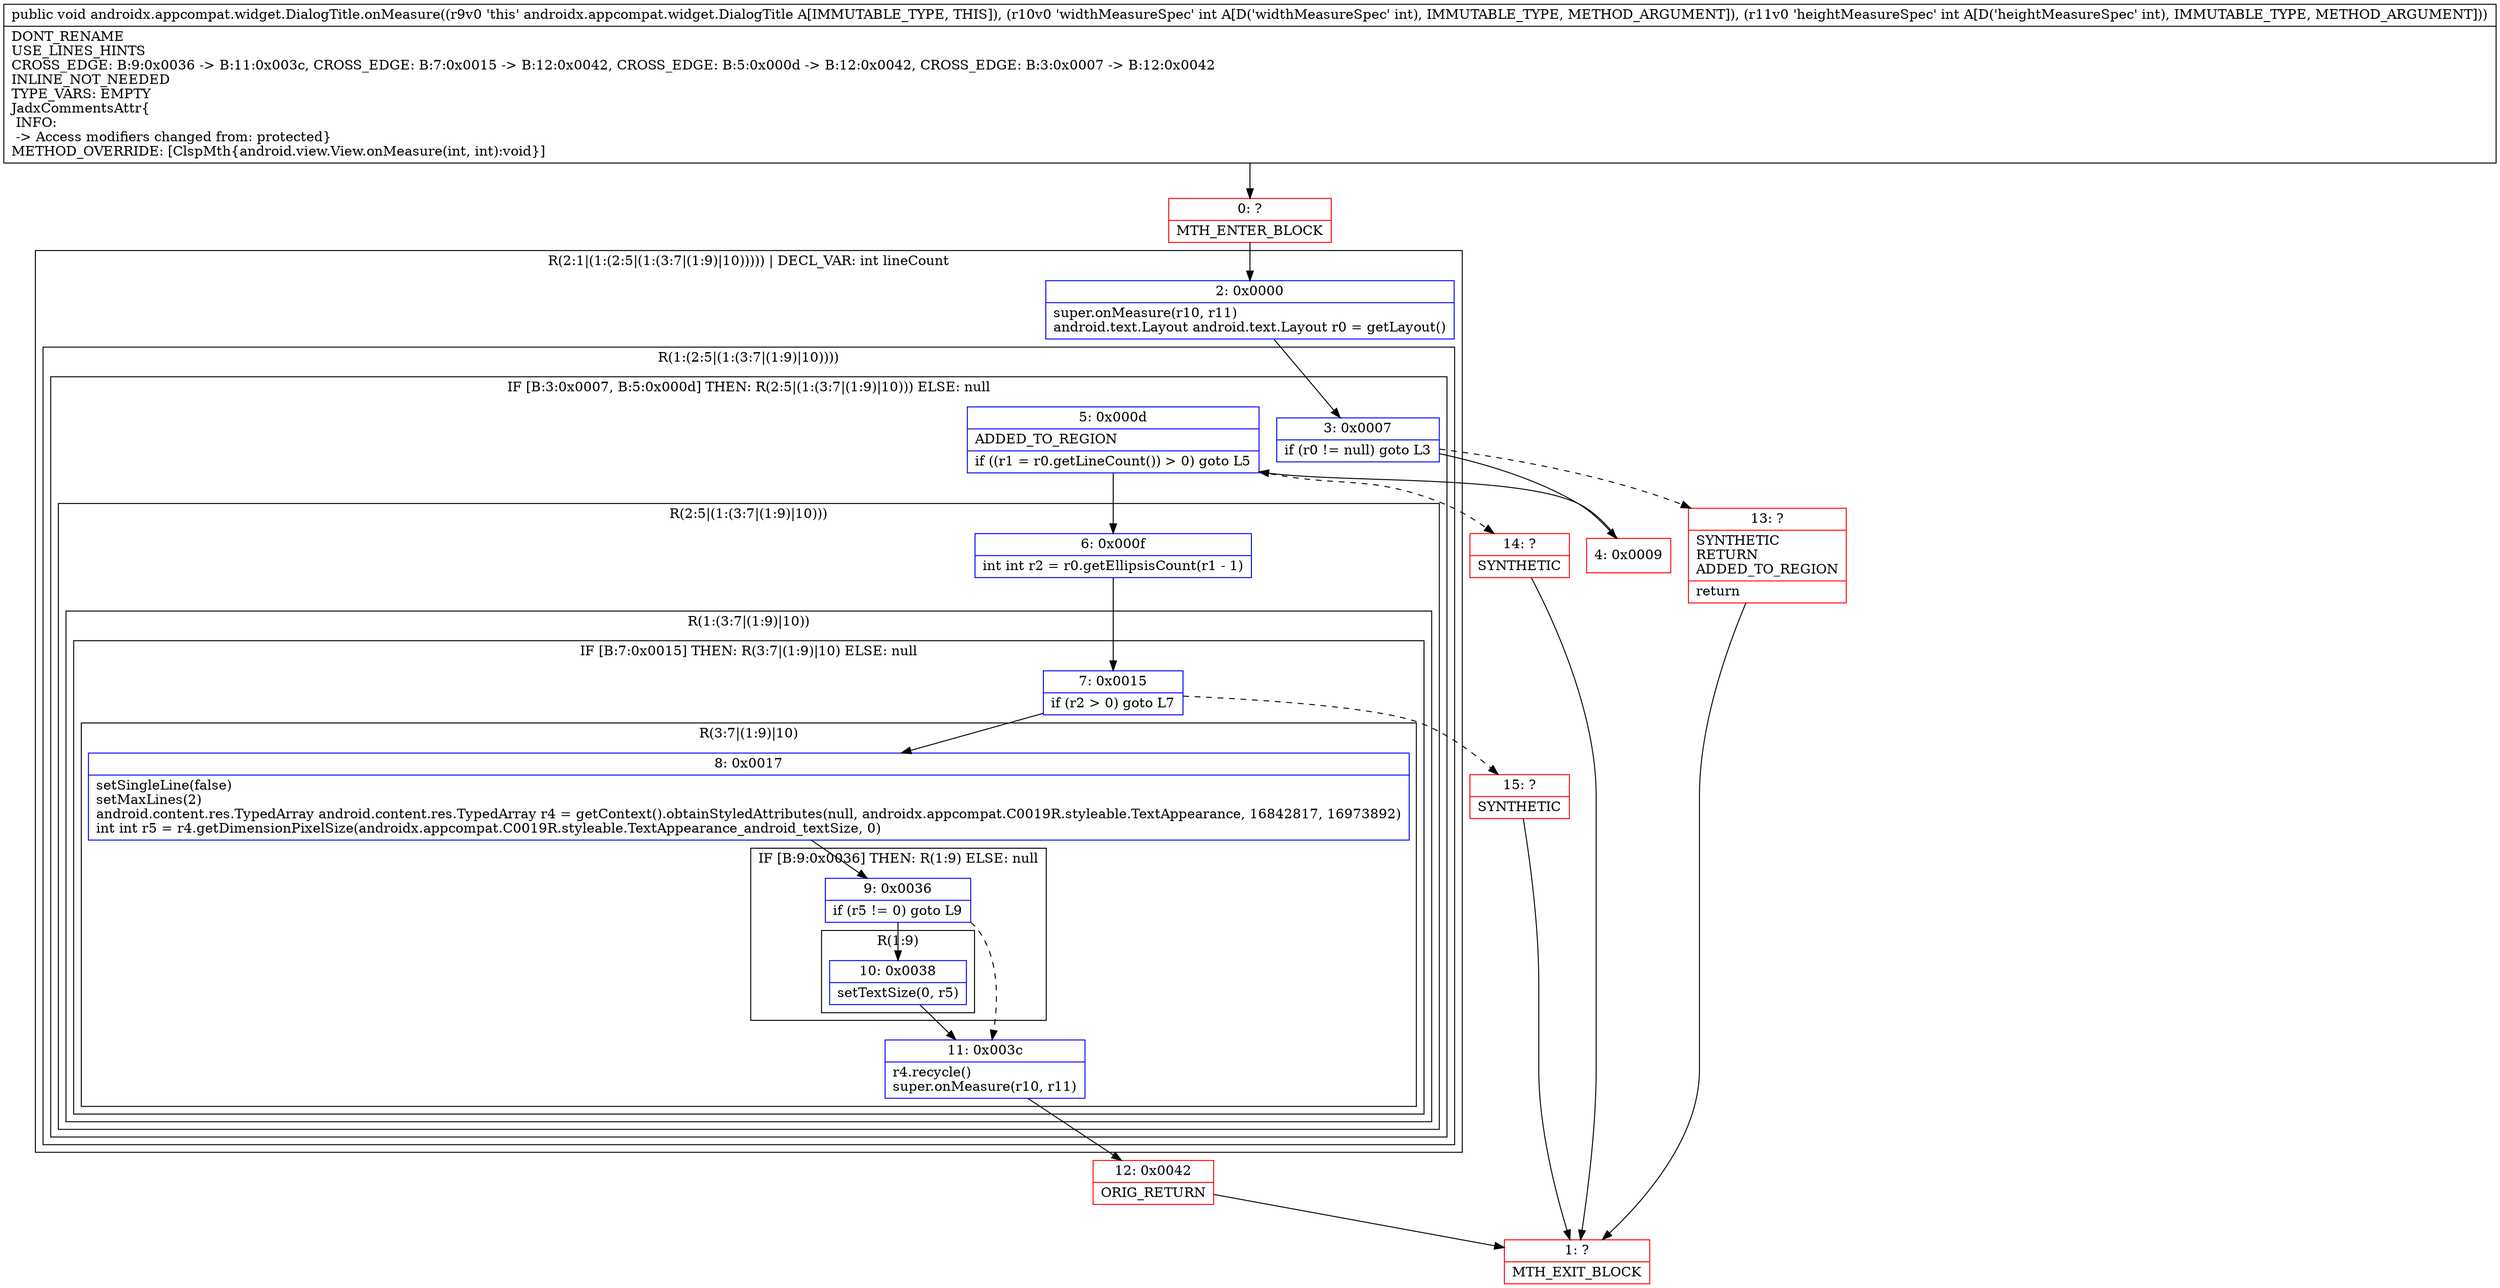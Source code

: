 digraph "CFG forandroidx.appcompat.widget.DialogTitle.onMeasure(II)V" {
subgraph cluster_Region_1881122834 {
label = "R(2:1|(1:(2:5|(1:(3:7|(1:9)|10))))) | DECL_VAR: int lineCount\l";
node [shape=record,color=blue];
Node_2 [shape=record,label="{2\:\ 0x0000|super.onMeasure(r10, r11)\landroid.text.Layout android.text.Layout r0 = getLayout()\l}"];
subgraph cluster_Region_1106957315 {
label = "R(1:(2:5|(1:(3:7|(1:9)|10))))";
node [shape=record,color=blue];
subgraph cluster_IfRegion_595017938 {
label = "IF [B:3:0x0007, B:5:0x000d] THEN: R(2:5|(1:(3:7|(1:9)|10))) ELSE: null";
node [shape=record,color=blue];
Node_3 [shape=record,label="{3\:\ 0x0007|if (r0 != null) goto L3\l}"];
Node_5 [shape=record,label="{5\:\ 0x000d|ADDED_TO_REGION\l|if ((r1 = r0.getLineCount()) \> 0) goto L5\l}"];
subgraph cluster_Region_396996273 {
label = "R(2:5|(1:(3:7|(1:9)|10)))";
node [shape=record,color=blue];
Node_6 [shape=record,label="{6\:\ 0x000f|int int r2 = r0.getEllipsisCount(r1 \- 1)\l}"];
subgraph cluster_Region_1645296544 {
label = "R(1:(3:7|(1:9)|10))";
node [shape=record,color=blue];
subgraph cluster_IfRegion_2090376751 {
label = "IF [B:7:0x0015] THEN: R(3:7|(1:9)|10) ELSE: null";
node [shape=record,color=blue];
Node_7 [shape=record,label="{7\:\ 0x0015|if (r2 \> 0) goto L7\l}"];
subgraph cluster_Region_1909126806 {
label = "R(3:7|(1:9)|10)";
node [shape=record,color=blue];
Node_8 [shape=record,label="{8\:\ 0x0017|setSingleLine(false)\lsetMaxLines(2)\landroid.content.res.TypedArray android.content.res.TypedArray r4 = getContext().obtainStyledAttributes(null, androidx.appcompat.C0019R.styleable.TextAppearance, 16842817, 16973892)\lint int r5 = r4.getDimensionPixelSize(androidx.appcompat.C0019R.styleable.TextAppearance_android_textSize, 0)\l}"];
subgraph cluster_IfRegion_1755470253 {
label = "IF [B:9:0x0036] THEN: R(1:9) ELSE: null";
node [shape=record,color=blue];
Node_9 [shape=record,label="{9\:\ 0x0036|if (r5 != 0) goto L9\l}"];
subgraph cluster_Region_841264686 {
label = "R(1:9)";
node [shape=record,color=blue];
Node_10 [shape=record,label="{10\:\ 0x0038|setTextSize(0, r5)\l}"];
}
}
Node_11 [shape=record,label="{11\:\ 0x003c|r4.recycle()\lsuper.onMeasure(r10, r11)\l}"];
}
}
}
}
}
}
}
Node_0 [shape=record,color=red,label="{0\:\ ?|MTH_ENTER_BLOCK\l}"];
Node_4 [shape=record,color=red,label="{4\:\ 0x0009}"];
Node_12 [shape=record,color=red,label="{12\:\ 0x0042|ORIG_RETURN\l}"];
Node_1 [shape=record,color=red,label="{1\:\ ?|MTH_EXIT_BLOCK\l}"];
Node_15 [shape=record,color=red,label="{15\:\ ?|SYNTHETIC\l}"];
Node_14 [shape=record,color=red,label="{14\:\ ?|SYNTHETIC\l}"];
Node_13 [shape=record,color=red,label="{13\:\ ?|SYNTHETIC\lRETURN\lADDED_TO_REGION\l|return\l}"];
MethodNode[shape=record,label="{public void androidx.appcompat.widget.DialogTitle.onMeasure((r9v0 'this' androidx.appcompat.widget.DialogTitle A[IMMUTABLE_TYPE, THIS]), (r10v0 'widthMeasureSpec' int A[D('widthMeasureSpec' int), IMMUTABLE_TYPE, METHOD_ARGUMENT]), (r11v0 'heightMeasureSpec' int A[D('heightMeasureSpec' int), IMMUTABLE_TYPE, METHOD_ARGUMENT]))  | DONT_RENAME\lUSE_LINES_HINTS\lCROSS_EDGE: B:9:0x0036 \-\> B:11:0x003c, CROSS_EDGE: B:7:0x0015 \-\> B:12:0x0042, CROSS_EDGE: B:5:0x000d \-\> B:12:0x0042, CROSS_EDGE: B:3:0x0007 \-\> B:12:0x0042\lINLINE_NOT_NEEDED\lTYPE_VARS: EMPTY\lJadxCommentsAttr\{\l INFO: \l \-\> Access modifiers changed from: protected\}\lMETHOD_OVERRIDE: [ClspMth\{android.view.View.onMeasure(int, int):void\}]\l}"];
MethodNode -> Node_0;Node_2 -> Node_3;
Node_3 -> Node_4;
Node_3 -> Node_13[style=dashed];
Node_5 -> Node_6;
Node_5 -> Node_14[style=dashed];
Node_6 -> Node_7;
Node_7 -> Node_8;
Node_7 -> Node_15[style=dashed];
Node_8 -> Node_9;
Node_9 -> Node_10;
Node_9 -> Node_11[style=dashed];
Node_10 -> Node_11;
Node_11 -> Node_12;
Node_0 -> Node_2;
Node_4 -> Node_5;
Node_12 -> Node_1;
Node_15 -> Node_1;
Node_14 -> Node_1;
Node_13 -> Node_1;
}

